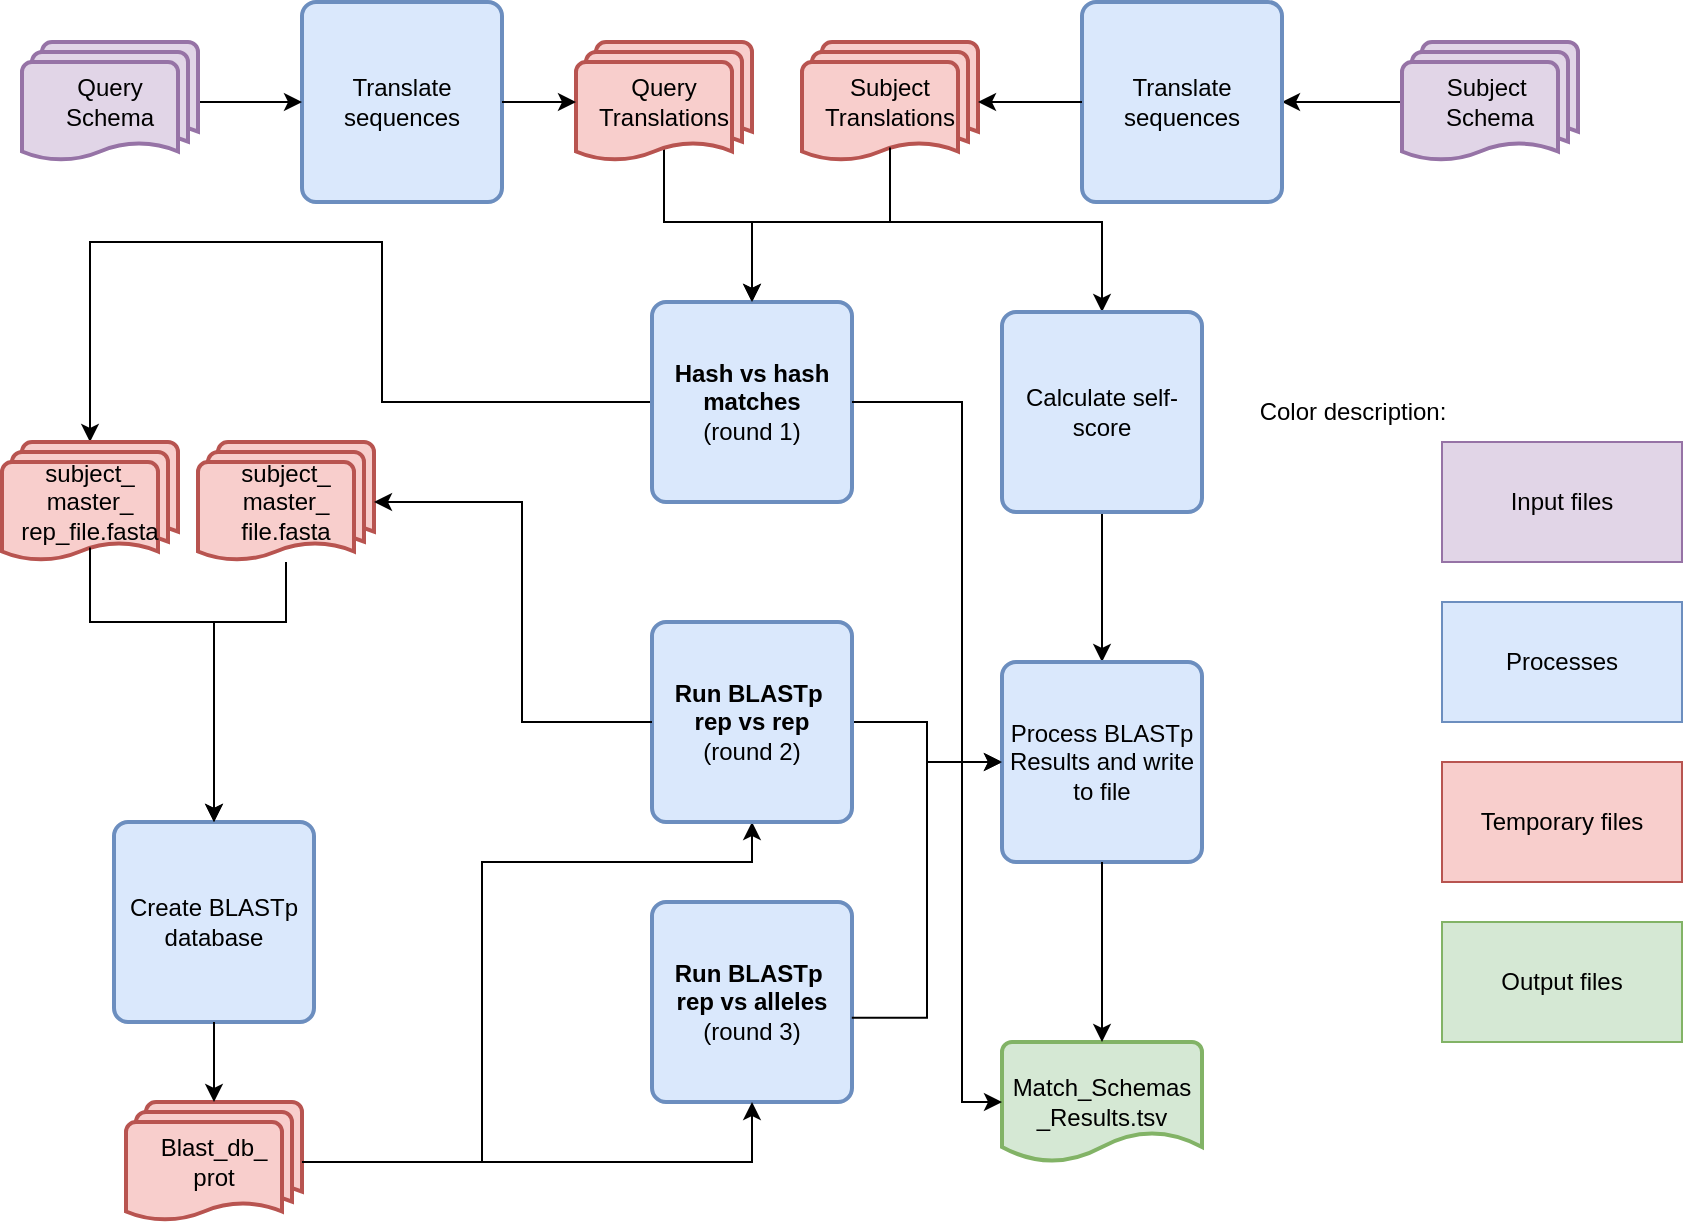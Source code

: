<mxfile version="26.1.0">
  <diagram name="Page-1" id="bxmt5OmR7mhqBll5KJgz">
    <mxGraphModel dx="1884" dy="1559" grid="1" gridSize="10" guides="1" tooltips="1" connect="1" arrows="1" fold="1" page="1" pageScale="1" pageWidth="850" pageHeight="1100" math="0" shadow="0">
      <root>
        <mxCell id="0" />
        <mxCell id="1" parent="0" />
        <mxCell id="v3M7lqjooFDRWO9AKOZ7-1" value="Translate sequences" style="rounded=1;whiteSpace=wrap;html=1;absoluteArcSize=1;arcSize=14;strokeWidth=2;fillColor=#dae8fc;strokeColor=#6c8ebf;" parent="1" vertex="1">
          <mxGeometry x="150" y="-10" width="100" height="100" as="geometry" />
        </mxCell>
        <mxCell id="v3M7lqjooFDRWO9AKOZ7-3" style="edgeStyle=orthogonalEdgeStyle;rounded=0;orthogonalLoop=1;jettySize=auto;html=1;entryX=0;entryY=0.5;entryDx=0;entryDy=0;exitX=1;exitY=0.5;exitDx=0;exitDy=0;exitPerimeter=0;" parent="1" source="v3M7lqjooFDRWO9AKOZ7-2" target="v3M7lqjooFDRWO9AKOZ7-1" edge="1">
          <mxGeometry relative="1" as="geometry">
            <mxPoint x="90" y="80" as="sourcePoint" />
          </mxGeometry>
        </mxCell>
        <mxCell id="v3M7lqjooFDRWO9AKOZ7-2" value="Query&lt;div&gt;Schema&lt;/div&gt;" style="strokeWidth=2;html=1;shape=mxgraph.flowchart.multi-document;whiteSpace=wrap;fillColor=#e1d5e7;strokeColor=#9673a6;" parent="1" vertex="1">
          <mxGeometry x="10" y="10" width="88" height="60" as="geometry" />
        </mxCell>
        <mxCell id="BJneLO5AT9rQKqXg1MKZ-2" style="edgeStyle=orthogonalEdgeStyle;rounded=0;orthogonalLoop=1;jettySize=auto;html=1;entryX=1;entryY=0.5;entryDx=0;entryDy=0;" parent="1" source="v3M7lqjooFDRWO9AKOZ7-4" target="BJneLO5AT9rQKqXg1MKZ-1" edge="1">
          <mxGeometry relative="1" as="geometry" />
        </mxCell>
        <mxCell id="v3M7lqjooFDRWO9AKOZ7-4" value="Subject&amp;nbsp;&lt;div&gt;Schema&lt;/div&gt;" style="strokeWidth=2;html=1;shape=mxgraph.flowchart.multi-document;whiteSpace=wrap;fillColor=#e1d5e7;strokeColor=#9673a6;" parent="1" vertex="1">
          <mxGeometry x="700" y="10" width="88" height="60" as="geometry" />
        </mxCell>
        <mxCell id="BJneLO5AT9rQKqXg1MKZ-10" style="edgeStyle=orthogonalEdgeStyle;rounded=0;orthogonalLoop=1;jettySize=auto;html=1;entryX=0.5;entryY=0;entryDx=0;entryDy=0;exitX=0.5;exitY=0.88;exitDx=0;exitDy=0;exitPerimeter=0;" parent="1" source="v3M7lqjooFDRWO9AKOZ7-9" target="-6ODBfF8vpPR5T03z-hk-1" edge="1">
          <mxGeometry relative="1" as="geometry">
            <Array as="points">
              <mxPoint x="331" y="100" />
              <mxPoint x="375" y="100" />
            </Array>
          </mxGeometry>
        </mxCell>
        <mxCell id="v_lqouSWwLJTW9XZB55L-2" style="edgeStyle=orthogonalEdgeStyle;rounded=0;orthogonalLoop=1;jettySize=auto;html=1;entryX=0.5;entryY=0;entryDx=0;entryDy=0;" parent="1" source="v3M7lqjooFDRWO9AKOZ7-9" target="v3M7lqjooFDRWO9AKOZ7-16" edge="1">
          <mxGeometry relative="1" as="geometry">
            <Array as="points">
              <mxPoint x="331" y="100" />
              <mxPoint x="550" y="100" />
            </Array>
          </mxGeometry>
        </mxCell>
        <mxCell id="v3M7lqjooFDRWO9AKOZ7-9" value="Query Translations" style="strokeWidth=2;html=1;shape=mxgraph.flowchart.multi-document;whiteSpace=wrap;fillColor=#f8cecc;strokeColor=#b85450;" parent="1" vertex="1">
          <mxGeometry x="287" y="10" width="88" height="60" as="geometry" />
        </mxCell>
        <mxCell id="v3M7lqjooFDRWO9AKOZ7-13" value="Subject Translations" style="strokeWidth=2;html=1;shape=mxgraph.flowchart.multi-document;whiteSpace=wrap;fillColor=#f8cecc;strokeColor=#b85450;" parent="1" vertex="1">
          <mxGeometry x="400" y="10" width="88" height="60" as="geometry" />
        </mxCell>
        <mxCell id="v_lqouSWwLJTW9XZB55L-1" style="edgeStyle=orthogonalEdgeStyle;rounded=0;orthogonalLoop=1;jettySize=auto;html=1;entryX=0.5;entryY=0;entryDx=0;entryDy=0;" parent="1" source="v3M7lqjooFDRWO9AKOZ7-16" target="v3M7lqjooFDRWO9AKOZ7-28" edge="1">
          <mxGeometry relative="1" as="geometry" />
        </mxCell>
        <mxCell id="v3M7lqjooFDRWO9AKOZ7-16" value="Calculate self-score" style="rounded=1;whiteSpace=wrap;html=1;absoluteArcSize=1;arcSize=14;strokeWidth=2;fillColor=#dae8fc;strokeColor=#6c8ebf;" parent="1" vertex="1">
          <mxGeometry x="500" y="145" width="100" height="100" as="geometry" />
        </mxCell>
        <mxCell id="v3M7lqjooFDRWO9AKOZ7-20" value="Create BLASTp database" style="rounded=1;whiteSpace=wrap;html=1;absoluteArcSize=1;arcSize=14;strokeWidth=2;fillColor=#dae8fc;strokeColor=#6c8ebf;" parent="1" vertex="1">
          <mxGeometry x="56" y="400" width="100" height="100" as="geometry" />
        </mxCell>
        <mxCell id="BJneLO5AT9rQKqXg1MKZ-11" style="edgeStyle=orthogonalEdgeStyle;rounded=0;orthogonalLoop=1;jettySize=auto;html=1;entryX=0.5;entryY=1;entryDx=0;entryDy=0;" parent="1" source="v3M7lqjooFDRWO9AKOZ7-22" target="v3M7lqjooFDRWO9AKOZ7-24" edge="1">
          <mxGeometry relative="1" as="geometry">
            <Array as="points">
              <mxPoint x="240" y="570" />
              <mxPoint x="240" y="420" />
              <mxPoint x="375" y="420" />
            </Array>
          </mxGeometry>
        </mxCell>
        <mxCell id="v3M7lqjooFDRWO9AKOZ7-22" value="Blast_db_&lt;div&gt;prot&lt;/div&gt;" style="strokeWidth=2;html=1;shape=mxgraph.flowchart.multi-document;whiteSpace=wrap;fillColor=#f8cecc;strokeColor=#b85450;" parent="1" vertex="1">
          <mxGeometry x="62" y="540" width="88" height="60" as="geometry" />
        </mxCell>
        <mxCell id="BJneLO5AT9rQKqXg1MKZ-15" style="edgeStyle=orthogonalEdgeStyle;rounded=0;orthogonalLoop=1;jettySize=auto;html=1;entryX=0;entryY=0.5;entryDx=0;entryDy=0;" parent="1" source="v3M7lqjooFDRWO9AKOZ7-24" target="v3M7lqjooFDRWO9AKOZ7-28" edge="1">
          <mxGeometry relative="1" as="geometry" />
        </mxCell>
        <mxCell id="v3M7lqjooFDRWO9AKOZ7-24" value="Run BLASTp&amp;nbsp;&lt;div&gt;rep vs rep&lt;div&gt;&lt;span style=&quot;font-weight: 400;&quot;&gt;(round 2)&lt;/span&gt;&lt;/div&gt;&lt;/div&gt;" style="rounded=1;whiteSpace=wrap;html=1;absoluteArcSize=1;arcSize=14;strokeWidth=2;fillColor=#dae8fc;strokeColor=#6c8ebf;fontStyle=1" parent="1" vertex="1">
          <mxGeometry x="325" y="300" width="100" height="100" as="geometry" />
        </mxCell>
        <mxCell id="v3M7lqjooFDRWO9AKOZ7-28" value="Process BLASTp Results and write to file" style="rounded=1;whiteSpace=wrap;html=1;absoluteArcSize=1;arcSize=14;strokeWidth=2;fillColor=#dae8fc;strokeColor=#6c8ebf;" parent="1" vertex="1">
          <mxGeometry x="500" y="320" width="100" height="100" as="geometry" />
        </mxCell>
        <mxCell id="v3M7lqjooFDRWO9AKOZ7-30" value="&lt;span style=&quot;background-color: transparent; color: light-dark(rgb(0, 0, 0), rgb(255, 255, 255));&quot;&gt;Match_Schemas&lt;/span&gt;&lt;div&gt;&lt;span style=&quot;background-color: transparent; color: light-dark(rgb(0, 0, 0), rgb(255, 255, 255));&quot;&gt;_Results.tsv&lt;/span&gt;&lt;/div&gt;" style="strokeWidth=2;html=1;shape=mxgraph.flowchart.document2;whiteSpace=wrap;size=0.25;fillColor=#d5e8d4;strokeColor=#82b366;" parent="1" vertex="1">
          <mxGeometry x="500" y="510" width="100" height="60" as="geometry" />
        </mxCell>
        <mxCell id="BJneLO5AT9rQKqXg1MKZ-1" value="Translate sequences" style="rounded=1;whiteSpace=wrap;html=1;absoluteArcSize=1;arcSize=14;strokeWidth=2;fillColor=#dae8fc;strokeColor=#6c8ebf;" parent="1" vertex="1">
          <mxGeometry x="540" y="-10" width="100" height="100" as="geometry" />
        </mxCell>
        <mxCell id="BJneLO5AT9rQKqXg1MKZ-4" style="edgeStyle=orthogonalEdgeStyle;rounded=0;orthogonalLoop=1;jettySize=auto;html=1;entryX=0;entryY=0.5;entryDx=0;entryDy=0;entryPerimeter=0;" parent="1" source="v3M7lqjooFDRWO9AKOZ7-1" target="v3M7lqjooFDRWO9AKOZ7-9" edge="1">
          <mxGeometry relative="1" as="geometry" />
        </mxCell>
        <mxCell id="BJneLO5AT9rQKqXg1MKZ-5" style="edgeStyle=orthogonalEdgeStyle;rounded=0;orthogonalLoop=1;jettySize=auto;html=1;entryX=1;entryY=0.5;entryDx=0;entryDy=0;entryPerimeter=0;" parent="1" source="BJneLO5AT9rQKqXg1MKZ-1" target="v3M7lqjooFDRWO9AKOZ7-13" edge="1">
          <mxGeometry relative="1" as="geometry" />
        </mxCell>
        <mxCell id="BJneLO5AT9rQKqXg1MKZ-9" style="edgeStyle=orthogonalEdgeStyle;rounded=0;orthogonalLoop=1;jettySize=auto;html=1;entryX=0.5;entryY=0;entryDx=0;entryDy=0;entryPerimeter=0;" parent="1" source="v3M7lqjooFDRWO9AKOZ7-20" target="v3M7lqjooFDRWO9AKOZ7-22" edge="1">
          <mxGeometry relative="1" as="geometry" />
        </mxCell>
        <mxCell id="BJneLO5AT9rQKqXg1MKZ-22" style="edgeStyle=orthogonalEdgeStyle;rounded=0;orthogonalLoop=1;jettySize=auto;html=1;entryX=0.5;entryY=0;entryDx=0;entryDy=0;entryPerimeter=0;" parent="1" source="v3M7lqjooFDRWO9AKOZ7-28" target="v3M7lqjooFDRWO9AKOZ7-30" edge="1">
          <mxGeometry relative="1" as="geometry" />
        </mxCell>
        <mxCell id="BJneLO5AT9rQKqXg1MKZ-33" value="Processes" style="rounded=0;whiteSpace=wrap;html=1;fillColor=#dae8fc;strokeColor=#6c8ebf;" parent="1" vertex="1">
          <mxGeometry x="720" y="290" width="120" height="60" as="geometry" />
        </mxCell>
        <mxCell id="BJneLO5AT9rQKqXg1MKZ-34" value="Temporary files" style="rounded=0;whiteSpace=wrap;html=1;fillColor=#f8cecc;strokeColor=#b85450;" parent="1" vertex="1">
          <mxGeometry x="720" y="370" width="120" height="60" as="geometry" />
        </mxCell>
        <mxCell id="BJneLO5AT9rQKqXg1MKZ-35" value="Input files" style="rounded=0;whiteSpace=wrap;html=1;fillColor=#e1d5e7;strokeColor=#9673a6;" parent="1" vertex="1">
          <mxGeometry x="720" y="210" width="120" height="60" as="geometry" />
        </mxCell>
        <mxCell id="BJneLO5AT9rQKqXg1MKZ-36" value="Output files" style="rounded=0;whiteSpace=wrap;html=1;fillColor=#d5e8d4;strokeColor=#82b366;" parent="1" vertex="1">
          <mxGeometry x="720" y="450" width="120" height="60" as="geometry" />
        </mxCell>
        <mxCell id="BJneLO5AT9rQKqXg1MKZ-37" value="Color description:" style="text;html=1;align=center;verticalAlign=middle;resizable=0;points=[];autosize=1;strokeColor=none;fillColor=none;" parent="1" vertex="1">
          <mxGeometry x="620" y="180" width="110" height="30" as="geometry" />
        </mxCell>
        <mxCell id="BJneLO5AT9rQKqXg1MKZ-45" style="edgeStyle=orthogonalEdgeStyle;rounded=0;orthogonalLoop=1;jettySize=auto;html=1;entryX=0.5;entryY=0;entryDx=0;entryDy=0;" parent="1" source="BJneLO5AT9rQKqXg1MKZ-40" target="v3M7lqjooFDRWO9AKOZ7-20" edge="1">
          <mxGeometry relative="1" as="geometry">
            <Array as="points">
              <mxPoint x="142" y="300" />
              <mxPoint x="106" y="300" />
            </Array>
          </mxGeometry>
        </mxCell>
        <mxCell id="BJneLO5AT9rQKqXg1MKZ-40" value="subject_&lt;div&gt;master_&lt;/div&gt;&lt;div&gt;file.fasta&lt;/div&gt;" style="strokeWidth=2;html=1;shape=mxgraph.flowchart.multi-document;whiteSpace=wrap;fillColor=#f8cecc;strokeColor=#b85450;" parent="1" vertex="1">
          <mxGeometry x="98" y="210" width="88" height="60" as="geometry" />
        </mxCell>
        <mxCell id="BJneLO5AT9rQKqXg1MKZ-46" style="edgeStyle=orthogonalEdgeStyle;rounded=0;orthogonalLoop=1;jettySize=auto;html=1;exitX=0;exitY=0.5;exitDx=0;exitDy=0;" parent="1" source="-6ODBfF8vpPR5T03z-hk-1" target="-6ODBfF8vpPR5T03z-hk-17" edge="1">
          <mxGeometry relative="1" as="geometry">
            <Array as="points">
              <mxPoint x="190" y="190" />
              <mxPoint x="190" y="110" />
              <mxPoint x="44" y="110" />
            </Array>
          </mxGeometry>
        </mxCell>
        <mxCell id="-6ODBfF8vpPR5T03z-hk-1" value="&lt;b&gt;Hash vs hash matches&lt;/b&gt;&lt;div&gt;(round 1)&lt;/div&gt;" style="rounded=1;whiteSpace=wrap;html=1;absoluteArcSize=1;arcSize=14;strokeWidth=2;fillColor=#dae8fc;strokeColor=#6c8ebf;" parent="1" vertex="1">
          <mxGeometry x="325" y="140" width="100" height="100" as="geometry" />
        </mxCell>
        <mxCell id="-6ODBfF8vpPR5T03z-hk-2" style="edgeStyle=orthogonalEdgeStyle;rounded=0;orthogonalLoop=1;jettySize=auto;html=1;exitX=0.5;exitY=0.88;exitDx=0;exitDy=0;exitPerimeter=0;entryX=0.5;entryY=0;entryDx=0;entryDy=0;" parent="1" source="v3M7lqjooFDRWO9AKOZ7-13" target="-6ODBfF8vpPR5T03z-hk-1" edge="1">
          <mxGeometry relative="1" as="geometry">
            <mxPoint x="100" y="460" as="sourcePoint" />
            <mxPoint x="100" y="402.8" as="targetPoint" />
            <Array as="points">
              <mxPoint x="444" y="100" />
              <mxPoint x="375" y="100" />
            </Array>
          </mxGeometry>
        </mxCell>
        <mxCell id="-6ODBfF8vpPR5T03z-hk-4" style="edgeStyle=orthogonalEdgeStyle;rounded=0;orthogonalLoop=1;jettySize=auto;html=1;entryX=0;entryY=0.5;entryDx=0;entryDy=0;entryPerimeter=0;exitX=1;exitY=0.5;exitDx=0;exitDy=0;" parent="1" source="-6ODBfF8vpPR5T03z-hk-1" target="v3M7lqjooFDRWO9AKOZ7-30" edge="1">
          <mxGeometry relative="1" as="geometry">
            <Array as="points">
              <mxPoint x="480" y="190" />
              <mxPoint x="480" y="540" />
            </Array>
            <mxPoint x="300" y="380" as="sourcePoint" />
            <mxPoint x="250" y="430" as="targetPoint" />
          </mxGeometry>
        </mxCell>
        <mxCell id="-6ODBfF8vpPR5T03z-hk-5" style="edgeStyle=orthogonalEdgeStyle;rounded=0;orthogonalLoop=1;jettySize=auto;html=1;entryX=1;entryY=0.5;entryDx=0;entryDy=0;entryPerimeter=0;exitX=0;exitY=0.5;exitDx=0;exitDy=0;" parent="1" source="v3M7lqjooFDRWO9AKOZ7-24" target="BJneLO5AT9rQKqXg1MKZ-40" edge="1">
          <mxGeometry relative="1" as="geometry">
            <Array as="points">
              <mxPoint x="260" y="350" />
              <mxPoint x="260" y="240" />
            </Array>
            <mxPoint x="310" y="390" as="sourcePoint" />
            <mxPoint x="260" y="440" as="targetPoint" />
          </mxGeometry>
        </mxCell>
        <mxCell id="-6ODBfF8vpPR5T03z-hk-6" value="Run BLASTp&amp;nbsp;&lt;div&gt;rep vs alleles&lt;div&gt;&lt;span style=&quot;font-weight: 400;&quot;&gt;(round 3)&lt;/span&gt;&lt;/div&gt;&lt;/div&gt;" style="rounded=1;whiteSpace=wrap;html=1;absoluteArcSize=1;arcSize=14;strokeWidth=2;fillColor=#dae8fc;strokeColor=#6c8ebf;fontStyle=1" parent="1" vertex="1">
          <mxGeometry x="325" y="440" width="100" height="100" as="geometry" />
        </mxCell>
        <mxCell id="-6ODBfF8vpPR5T03z-hk-7" style="edgeStyle=orthogonalEdgeStyle;rounded=0;orthogonalLoop=1;jettySize=auto;html=1;entryX=0.5;entryY=1;entryDx=0;entryDy=0;exitX=1;exitY=0.5;exitDx=0;exitDy=0;exitPerimeter=0;" parent="1" source="v3M7lqjooFDRWO9AKOZ7-22" target="-6ODBfF8vpPR5T03z-hk-6" edge="1">
          <mxGeometry relative="1" as="geometry">
            <mxPoint x="300" y="690" as="sourcePoint" />
            <mxPoint x="435" y="370" as="targetPoint" />
          </mxGeometry>
        </mxCell>
        <mxCell id="-6ODBfF8vpPR5T03z-hk-8" style="edgeStyle=orthogonalEdgeStyle;rounded=0;orthogonalLoop=1;jettySize=auto;html=1;entryX=0;entryY=0.5;entryDx=0;entryDy=0;exitX=0.999;exitY=0.579;exitDx=0;exitDy=0;exitPerimeter=0;" parent="1" source="-6ODBfF8vpPR5T03z-hk-6" target="v3M7lqjooFDRWO9AKOZ7-28" edge="1">
          <mxGeometry relative="1" as="geometry">
            <mxPoint x="304.0" y="700.043" as="sourcePoint" />
            <mxPoint x="445" y="380" as="targetPoint" />
          </mxGeometry>
        </mxCell>
        <mxCell id="-6ODBfF8vpPR5T03z-hk-17" value="subject_&lt;div&gt;master_&lt;/div&gt;&lt;div&gt;rep_file.fasta&lt;/div&gt;" style="strokeWidth=2;html=1;shape=mxgraph.flowchart.multi-document;whiteSpace=wrap;fillColor=#f8cecc;strokeColor=#b85450;" parent="1" vertex="1">
          <mxGeometry y="210" width="88" height="60" as="geometry" />
        </mxCell>
        <mxCell id="-6ODBfF8vpPR5T03z-hk-18" style="edgeStyle=orthogonalEdgeStyle;rounded=0;orthogonalLoop=1;jettySize=auto;html=1;entryX=0.5;entryY=0;entryDx=0;entryDy=0;exitX=0.5;exitY=0.88;exitDx=0;exitDy=0;exitPerimeter=0;" parent="1" source="-6ODBfF8vpPR5T03z-hk-17" target="v3M7lqjooFDRWO9AKOZ7-20" edge="1">
          <mxGeometry relative="1" as="geometry">
            <mxPoint x="152.0" y="200" as="sourcePoint" />
            <mxPoint x="116" y="410" as="targetPoint" />
            <Array as="points">
              <mxPoint x="44" y="300" />
              <mxPoint x="106" y="300" />
            </Array>
          </mxGeometry>
        </mxCell>
      </root>
    </mxGraphModel>
  </diagram>
</mxfile>
